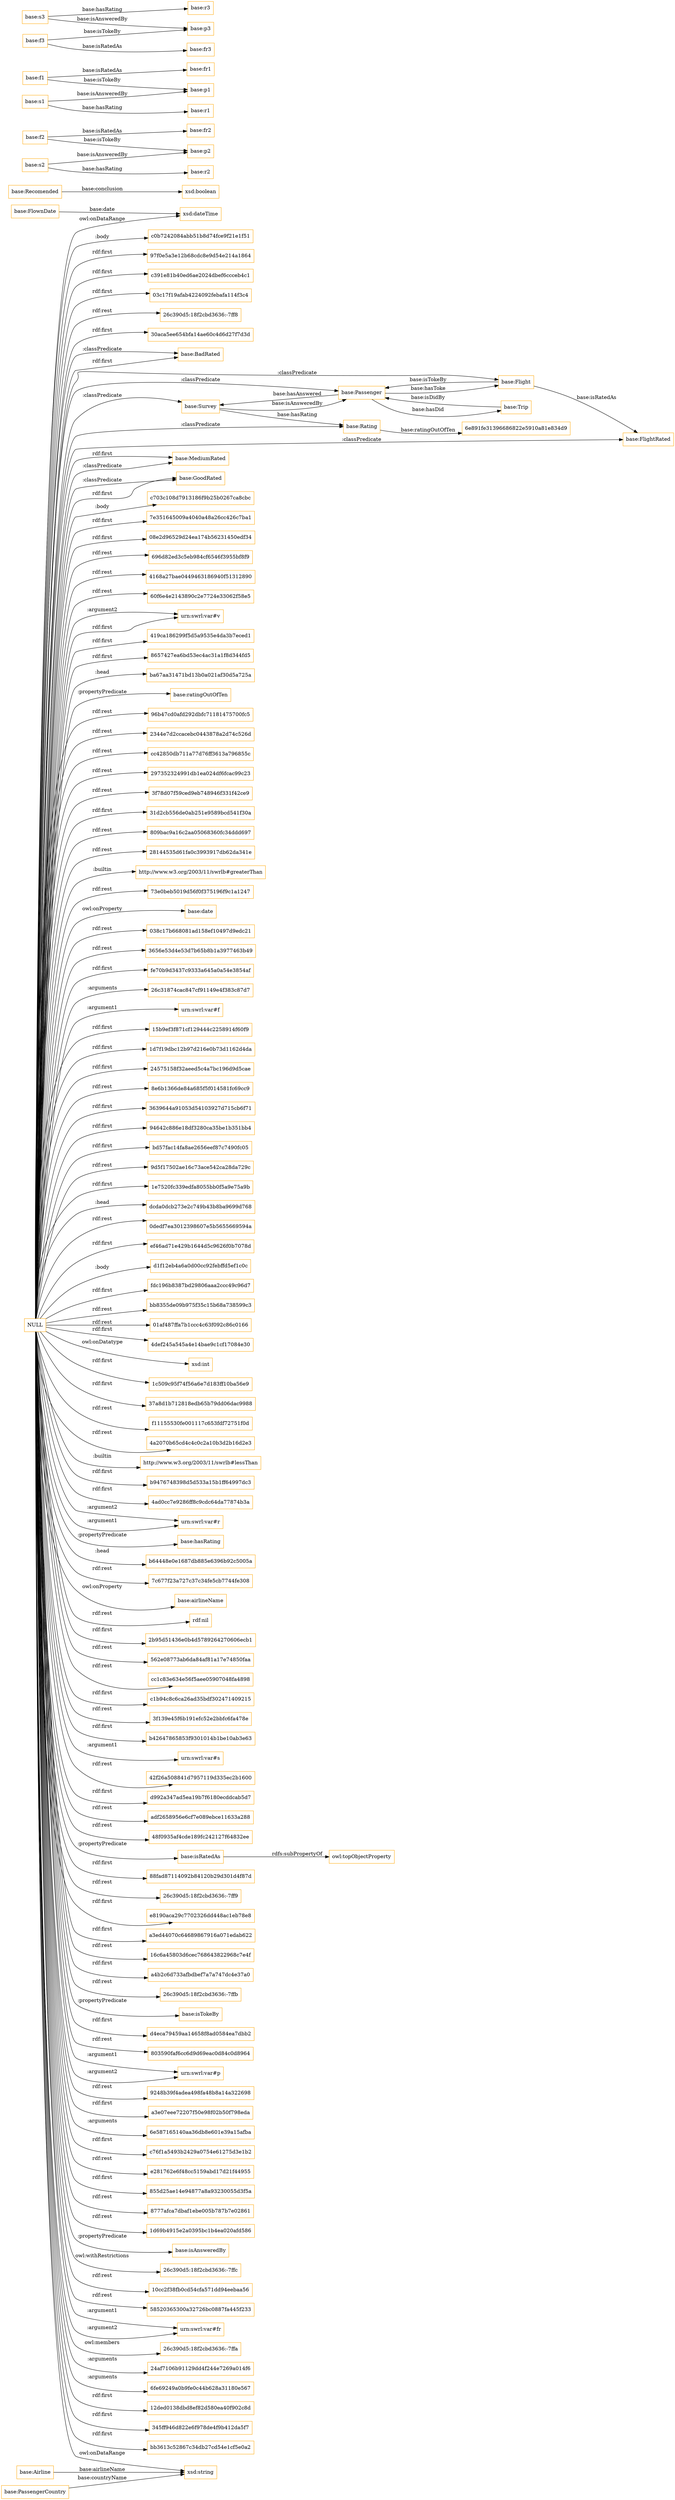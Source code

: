 digraph ar2dtool_diagram { 
rankdir=LR;
size="1501"
node [shape = rectangle, color="orange"]; "base:BadRated" "base:Survey" "base:FlownDate" "base:Rating" "base:FlightRated" "base:Trip" "base:Airline" "base:PassengerCountry" "base:Recomended" "base:Flight" "base:Passenger" "base:MediumRated" "base:GoodRated" ; /*classes style*/
	"NULL" -> "c703c108d7913186f9b25b0267ca8cbc" [ label = ":body" ];
	"NULL" -> "7e351645009a4040a48a26cc426c7ba1" [ label = "rdf:first" ];
	"NULL" -> "08e2d96529d24ea174b56231450edf34" [ label = "rdf:first" ];
	"NULL" -> "696d82ed3c5eb984cf6546f3955bf8f9" [ label = "rdf:rest" ];
	"NULL" -> "4168a27bae0449463186940f51312890" [ label = "rdf:rest" ];
	"NULL" -> "base:GoodRated" [ label = ":classPredicate" ];
	"NULL" -> "60f6e4e2143890c2e7724e33062f58e5" [ label = "rdf:rest" ];
	"NULL" -> "urn:swrl:var#v" [ label = ":argument2" ];
	"NULL" -> "419ca186299f5d5a9535e4da3b7eced1" [ label = "rdf:first" ];
	"NULL" -> "8657427ea6bd53ec4ac31a1f8d344fd5" [ label = "rdf:first" ];
	"NULL" -> "ba67aa31471bd13b0a021af30d5a725a" [ label = ":head" ];
	"NULL" -> "base:ratingOutOfTen" [ label = ":propertyPredicate" ];
	"NULL" -> "base:GoodRated" [ label = "rdf:first" ];
	"NULL" -> "96b47cd0afd292dbfc71181475700fc5" [ label = "rdf:rest" ];
	"NULL" -> "2344e7d2ccacebc0443878a2d74c526d" [ label = "rdf:rest" ];
	"NULL" -> "cc42850db711a77d76ff3613a796855c" [ label = "rdf:rest" ];
	"NULL" -> "297352324991db1ea024df6fcac99c23" [ label = "rdf:rest" ];
	"NULL" -> "3f78d07f59ced9eb748946f331f42ce9" [ label = "rdf:rest" ];
	"NULL" -> "31d2cb556de0ab251e9589bcd541f30a" [ label = "rdf:first" ];
	"NULL" -> "base:Survey" [ label = ":classPredicate" ];
	"NULL" -> "809bac9a16c2aa05068360fc34ddd697" [ label = "rdf:rest" ];
	"NULL" -> "28144535d61fa0c3993917db62da341e" [ label = "rdf:rest" ];
	"NULL" -> "http://www.w3.org/2003/11/swrlb#greaterThan" [ label = ":builtin" ];
	"NULL" -> "73e0beb5019d56f0f375196f9c1a1247" [ label = "rdf:rest" ];
	"NULL" -> "base:date" [ label = "owl:onProperty" ];
	"NULL" -> "038c17b668081ad158ef10497d9edc21" [ label = "rdf:rest" ];
	"NULL" -> "3656e53d4e53d7b65b8b1a3977463b49" [ label = "rdf:rest" ];
	"NULL" -> "base:MediumRated" [ label = "rdf:first" ];
	"NULL" -> "fe70b9d3437c9333a645a0a54e3854af" [ label = "rdf:first" ];
	"NULL" -> "26c31874cac847cf91149e4f383c87d7" [ label = ":arguments" ];
	"NULL" -> "urn:swrl:var#f" [ label = ":argument1" ];
	"NULL" -> "15b9ef3f871cf129444c2258914f60f9" [ label = "rdf:first" ];
	"NULL" -> "1d7f19dbc12b97d216e0b73d1162d4da" [ label = "rdf:first" ];
	"NULL" -> "24575158f32aeed5c4a7bc196d9d5cae" [ label = "rdf:first" ];
	"NULL" -> "8e6b1366de84a685f5f014581fc69cc9" [ label = "rdf:rest" ];
	"NULL" -> "3639644a91053d54103927d715cb6f71" [ label = "rdf:first" ];
	"NULL" -> "xsd:dateTime" [ label = "owl:onDataRange" ];
	"NULL" -> "bd57fac14fa8ae2656eef87c7490fc05" [ label = "rdf:first" ];
	"NULL" -> "urn:swrl:var#v" [ label = "rdf:first" ];
	"NULL" -> "9d5f17502ae16c73ace542ca28da729c" [ label = "rdf:rest" ];
	"NULL" -> "base:Flight" [ label = ":classPredicate" ];
	"NULL" -> "base:BadRated" [ label = ":classPredicate" ];
	"NULL" -> "1e7520fc339edfa8055bb0f5a9e75a9b" [ label = "rdf:first" ];
	"NULL" -> "dcda0dcb273e2c749b43b8ba9699d768" [ label = ":head" ];
	"NULL" -> "0dedf7ea3012398607e5b5655669594a" [ label = "rdf:rest" ];
	"NULL" -> "ef46ad71e429b1644d5c9626f0b7078d" [ label = "rdf:first" ];
	"NULL" -> "d1f12eb4a6a0d00cc92febffd5ef1c0c" [ label = ":body" ];
	"NULL" -> "fdc196b8387bd29806aaa2ccc49c96d7" [ label = "rdf:first" ];
	"NULL" -> "bb8355de09b975f35c15b68a738599c3" [ label = "rdf:rest" ];
	"NULL" -> "01af487ffa7b1ccc4c63f092c86c0166" [ label = "rdf:rest" ];
	"NULL" -> "4def245a545a4e14bae9c1cf17084e30" [ label = "rdf:first" ];
	"NULL" -> "xsd:int" [ label = "owl:onDatatype" ];
	"NULL" -> "1c509c95f74f56a6e7d183ff10ba56e9" [ label = "rdf:first" ];
	"NULL" -> "37a8d1b712818edb65b79dd06dac9988" [ label = "rdf:first" ];
	"NULL" -> "f11155530fe001117c653fdf72751f0d" [ label = "rdf:rest" ];
	"NULL" -> "4a2070b65cd4c4c0c2a10b3d2b16d2e3" [ label = "rdf:rest" ];
	"NULL" -> "http://www.w3.org/2003/11/swrlb#lessThan" [ label = ":builtin" ];
	"NULL" -> "b9476748398d5d533a15b1ff64997dc3" [ label = "rdf:first" ];
	"NULL" -> "4ad0cc7e9286ff8c9cdc64da77874b3a" [ label = "rdf:first" ];
	"NULL" -> "urn:swrl:var#r" [ label = ":argument2" ];
	"NULL" -> "base:MediumRated" [ label = ":classPredicate" ];
	"NULL" -> "base:hasRating" [ label = ":propertyPredicate" ];
	"NULL" -> "b64448e0e1687db885e6396b92c5005a" [ label = ":head" ];
	"NULL" -> "7c677f23a727c37c34fe5cb7744fe308" [ label = "rdf:rest" ];
	"NULL" -> "base:airlineName" [ label = "owl:onProperty" ];
	"NULL" -> "rdf:nil" [ label = "rdf:rest" ];
	"NULL" -> "2b95d51436e0b4d5789264270606ecb1" [ label = "rdf:first" ];
	"NULL" -> "562e08773ab6da84af81a17e74850faa" [ label = "rdf:rest" ];
	"NULL" -> "cc1c83e634e56f5aee05907048fa4898" [ label = "rdf:rest" ];
	"NULL" -> "c1b94c8c6ca26ad35bdf302471409215" [ label = "rdf:first" ];
	"NULL" -> "3f139e45f6b191efc52e2bbfc6fa478e" [ label = "rdf:rest" ];
	"NULL" -> "b42647865853f9301014b1be10ab3e63" [ label = "rdf:first" ];
	"NULL" -> "urn:swrl:var#s" [ label = ":argument1" ];
	"NULL" -> "42f26a508841d7957119d335ec2b1600" [ label = "rdf:rest" ];
	"NULL" -> "d992a347ad5ea19b7f6180ecddcab5d7" [ label = "rdf:first" ];
	"NULL" -> "adf2658956e6cf7e089ebce11633a288" [ label = "rdf:rest" ];
	"NULL" -> "48f0935af4cde189fc242127f64832ee" [ label = "rdf:rest" ];
	"NULL" -> "base:isRatedAs" [ label = ":propertyPredicate" ];
	"NULL" -> "88fad87114092b84120b29d301d4f87d" [ label = "rdf:first" ];
	"NULL" -> "26c390d5:18f2cbd3636:-7ff9" [ label = "rdf:rest" ];
	"NULL" -> "e8190aca29c7702326dd448ac1eb78e8" [ label = "rdf:first" ];
	"NULL" -> "a3ed44070c64689867916a071edab622" [ label = "rdf:first" ];
	"NULL" -> "16c6a45803d6cec768643822968c7e4f" [ label = "rdf:rest" ];
	"NULL" -> "a4b2c6d733afbdbef7a7a747dc4e37a0" [ label = "rdf:first" ];
	"NULL" -> "26c390d5:18f2cbd3636:-7ffb" [ label = "rdf:rest" ];
	"NULL" -> "base:isTokeBy" [ label = ":propertyPredicate" ];
	"NULL" -> "d4eca79459aa14658f8ad0584ea7dbb2" [ label = "rdf:first" ];
	"NULL" -> "803590faf6cc6d9d69eac0d84c0d8964" [ label = "rdf:rest" ];
	"NULL" -> "urn:swrl:var#p" [ label = ":argument1" ];
	"NULL" -> "9248b39f4adea498fa48b8a14a322698" [ label = "rdf:rest" ];
	"NULL" -> "base:Passenger" [ label = ":classPredicate" ];
	"NULL" -> "a3e07eee72207f50e98f02b50f798eda" [ label = "rdf:first" ];
	"NULL" -> "base:FlightRated" [ label = ":classPredicate" ];
	"NULL" -> "base:Rating" [ label = ":classPredicate" ];
	"NULL" -> "6e587165140aa36db8e601e39a15afba" [ label = ":arguments" ];
	"NULL" -> "c76f1a5493b2429a0754e61275d3e1b2" [ label = "rdf:first" ];
	"NULL" -> "e281762e6f48cc5159abd17d21f44955" [ label = "rdf:rest" ];
	"NULL" -> "855d25ae14e94877a8a93230055d3f5a" [ label = "rdf:first" ];
	"NULL" -> "xsd:string" [ label = "owl:onDataRange" ];
	"NULL" -> "8777afca7dbaf1ebe005b787b7e02861" [ label = "rdf:rest" ];
	"NULL" -> "1d69b4915e2a0395bc1b4ea020afd586" [ label = "rdf:rest" ];
	"NULL" -> "base:isAnsweredBy" [ label = ":propertyPredicate" ];
	"NULL" -> "26c390d5:18f2cbd3636:-7ffc" [ label = "owl:withRestrictions" ];
	"NULL" -> "10cc2f38fb0cd54cfa571dd94eebaa56" [ label = "rdf:rest" ];
	"NULL" -> "58520365300a32726bc0887fa445f233" [ label = "rdf:rest" ];
	"NULL" -> "urn:swrl:var#fr" [ label = ":argument1" ];
	"NULL" -> "urn:swrl:var#fr" [ label = ":argument2" ];
	"NULL" -> "26c390d5:18f2cbd3636:-7ffa" [ label = "owl:members" ];
	"NULL" -> "24af7106b91129dd4f244e7269a014f6" [ label = ":arguments" ];
	"NULL" -> "urn:swrl:var#p" [ label = ":argument2" ];
	"NULL" -> "base:BadRated" [ label = "rdf:first" ];
	"NULL" -> "6fe69249a0b9fe0c44b628a31180e567" [ label = ":arguments" ];
	"NULL" -> "12ded0138dbd8ef82d580ea40f902c8d" [ label = "rdf:first" ];
	"NULL" -> "345ff946d822e6f978de4f9b412da5f7" [ label = "rdf:first" ];
	"NULL" -> "bb3613c52867c34db27cd54e1cf5e0a2" [ label = "rdf:first" ];
	"NULL" -> "c0b7242084abb51b8d74fce9f21e1f51" [ label = ":body" ];
	"NULL" -> "97f0e5a3e12b68cdc8e9d54e214a1864" [ label = "rdf:first" ];
	"NULL" -> "c391e81b40ed6ae2024dbef6ccceb4c1" [ label = "rdf:first" ];
	"NULL" -> "03c17f19afab4224092febafa114f3c4" [ label = "rdf:first" ];
	"NULL" -> "26c390d5:18f2cbd3636:-7ff8" [ label = "rdf:rest" ];
	"NULL" -> "30aca5ee654bfa14ae60c4d6d27f7d3d" [ label = "rdf:first" ];
	"NULL" -> "94642c886e18df3280ca35be1b351bb4" [ label = "rdf:first" ];
	"NULL" -> "urn:swrl:var#r" [ label = ":argument1" ];
	"base:f2" -> "base:p2" [ label = "base:isTokeBy" ];
	"base:f2" -> "base:fr2" [ label = "base:isRatedAs" ];
	"base:f1" -> "base:p1" [ label = "base:isTokeBy" ];
	"base:f1" -> "base:fr1" [ label = "base:isRatedAs" ];
	"base:s3" -> "base:p3" [ label = "base:isAnsweredBy" ];
	"base:s3" -> "base:r3" [ label = "base:hasRating" ];
	"base:s2" -> "base:p2" [ label = "base:isAnsweredBy" ];
	"base:s2" -> "base:r2" [ label = "base:hasRating" ];
	"base:f3" -> "base:p3" [ label = "base:isTokeBy" ];
	"base:f3" -> "base:fr3" [ label = "base:isRatedAs" ];
	"base:s1" -> "base:p1" [ label = "base:isAnsweredBy" ];
	"base:s1" -> "base:r1" [ label = "base:hasRating" ];
	"base:isRatedAs" -> "owl:topObjectProperty" [ label = "rdfs:subPropertyOf" ];
	"base:Trip" -> "base:Passenger" [ label = "base:isDidBy" ];
	"base:Survey" -> "base:Passenger" [ label = "base:isAnsweredBy" ];
	"base:Passenger" -> "base:Flight" [ label = "base:hasToke" ];
	"base:Survey" -> "base:Rating" [ label = "base:hasRating" ];
	"base:Rating" -> "6e891fe31396686822e5910a81e834d9" [ label = "base:ratingOutOfTen" ];
	"base:PassengerCountry" -> "xsd:string" [ label = "base:countryName" ];
	"base:Flight" -> "base:FlightRated" [ label = "base:isRatedAs" ];
	"base:Passenger" -> "base:Survey" [ label = "base:hasAnswered" ];
	"base:FlownDate" -> "xsd:dateTime" [ label = "base:date" ];
	"base:Passenger" -> "base:Trip" [ label = "base:hasDid" ];
	"base:Airline" -> "xsd:string" [ label = "base:airlineName" ];
	"base:Recomended" -> "xsd:boolean" [ label = "base:conclusion" ];
	"base:Flight" -> "base:Passenger" [ label = "base:isTokeBy" ];

}
